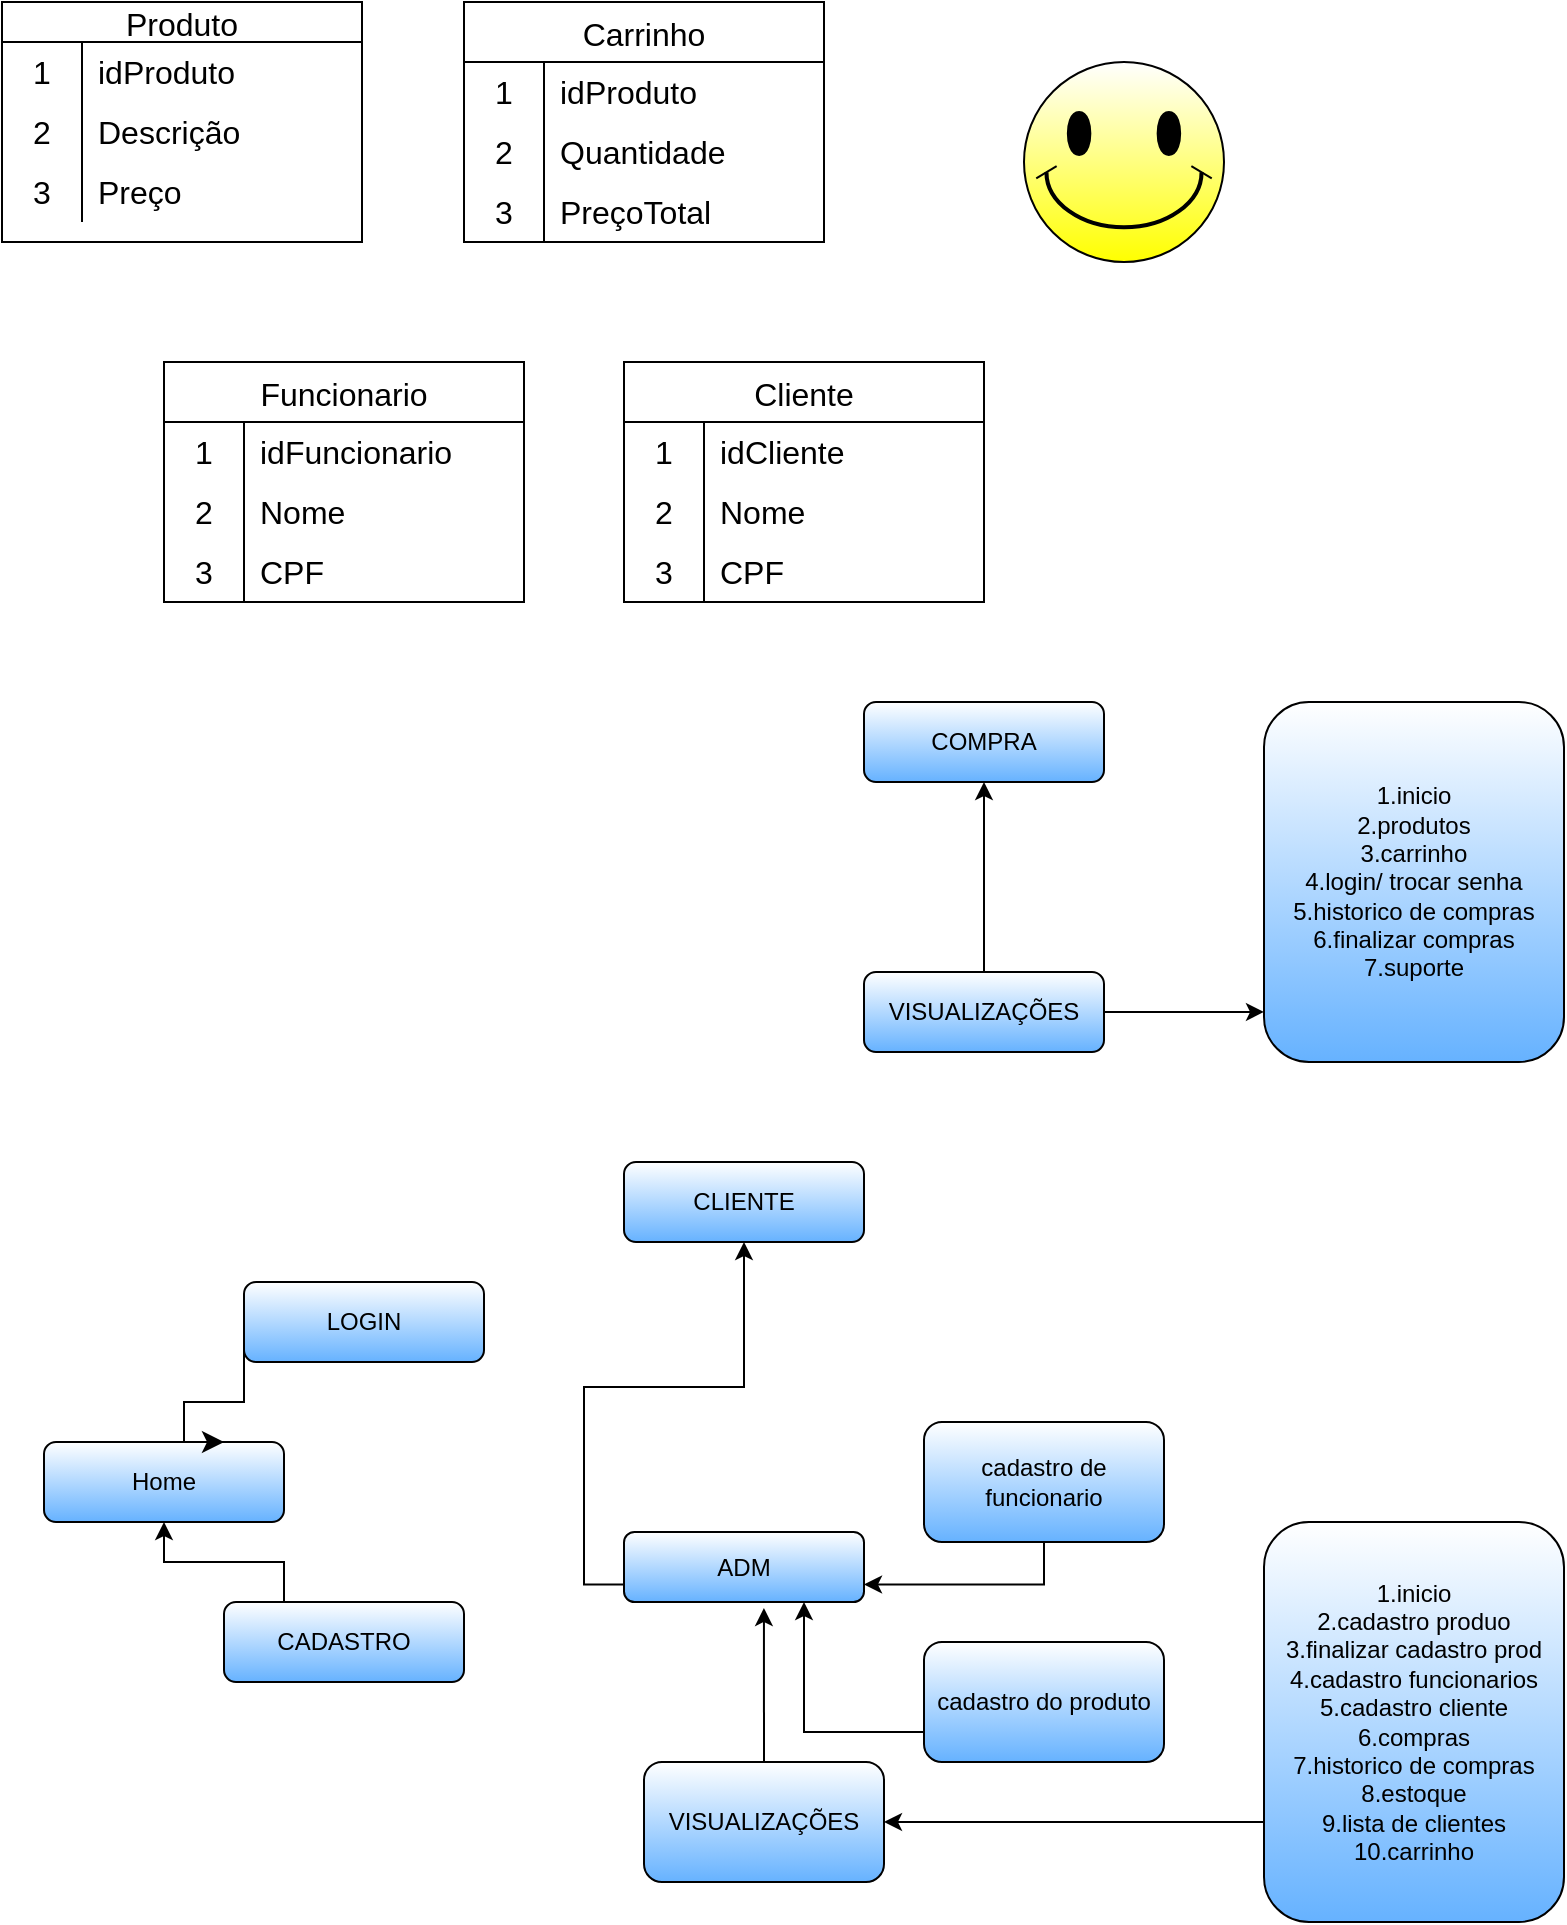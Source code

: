 <mxfile version="22.1.3" type="github">
  <diagram name="Página-1" id="G-Gl8t0qThBcZdOV5HX1">
    <mxGraphModel dx="954" dy="560" grid="1" gridSize="10" guides="1" tooltips="1" connect="1" arrows="1" fold="1" page="1" pageScale="1" pageWidth="827" pageHeight="1169" math="0" shadow="0">
      <root>
        <mxCell id="0" />
        <mxCell id="1" parent="0" />
        <mxCell id="sFsYlM6rFDfG7w3GnfDC-2" value="Produto" style="shape=table;startSize=20;container=1;collapsible=0;childLayout=tableLayout;fixedRows=1;rowLines=0;fontStyle=0;strokeColor=default;fontSize=16;" vertex="1" parent="1">
          <mxGeometry x="19" y="60" width="180" height="120" as="geometry" />
        </mxCell>
        <mxCell id="sFsYlM6rFDfG7w3GnfDC-3" value="" style="shape=tableRow;horizontal=0;startSize=0;swimlaneHead=0;swimlaneBody=0;top=0;left=0;bottom=0;right=0;collapsible=0;dropTarget=0;fillColor=none;points=[[0,0.5],[1,0.5]];portConstraint=eastwest;strokeColor=inherit;fontSize=16;" vertex="1" parent="sFsYlM6rFDfG7w3GnfDC-2">
          <mxGeometry y="20" width="180" height="30" as="geometry" />
        </mxCell>
        <mxCell id="sFsYlM6rFDfG7w3GnfDC-4" value="1" style="shape=partialRectangle;html=1;whiteSpace=wrap;connectable=0;fillColor=none;top=0;left=0;bottom=0;right=0;overflow=hidden;pointerEvents=1;strokeColor=inherit;fontSize=16;" vertex="1" parent="sFsYlM6rFDfG7w3GnfDC-3">
          <mxGeometry width="40" height="30" as="geometry">
            <mxRectangle width="40" height="30" as="alternateBounds" />
          </mxGeometry>
        </mxCell>
        <mxCell id="sFsYlM6rFDfG7w3GnfDC-5" value="idProduto" style="shape=partialRectangle;html=1;whiteSpace=wrap;connectable=0;fillColor=none;top=0;left=0;bottom=0;right=0;align=left;spacingLeft=6;overflow=hidden;strokeColor=inherit;fontSize=16;" vertex="1" parent="sFsYlM6rFDfG7w3GnfDC-3">
          <mxGeometry x="40" width="140" height="30" as="geometry">
            <mxRectangle width="140" height="30" as="alternateBounds" />
          </mxGeometry>
        </mxCell>
        <mxCell id="sFsYlM6rFDfG7w3GnfDC-6" value="" style="shape=tableRow;horizontal=0;startSize=0;swimlaneHead=0;swimlaneBody=0;top=0;left=0;bottom=0;right=0;collapsible=0;dropTarget=0;fillColor=none;points=[[0,0.5],[1,0.5]];portConstraint=eastwest;strokeColor=inherit;fontSize=16;" vertex="1" parent="sFsYlM6rFDfG7w3GnfDC-2">
          <mxGeometry y="50" width="180" height="30" as="geometry" />
        </mxCell>
        <mxCell id="sFsYlM6rFDfG7w3GnfDC-7" value="2" style="shape=partialRectangle;html=1;whiteSpace=wrap;connectable=0;fillColor=none;top=0;left=0;bottom=0;right=0;overflow=hidden;strokeColor=inherit;fontSize=16;" vertex="1" parent="sFsYlM6rFDfG7w3GnfDC-6">
          <mxGeometry width="40" height="30" as="geometry">
            <mxRectangle width="40" height="30" as="alternateBounds" />
          </mxGeometry>
        </mxCell>
        <mxCell id="sFsYlM6rFDfG7w3GnfDC-8" value="Descrição" style="shape=partialRectangle;html=1;whiteSpace=wrap;connectable=0;fillColor=none;top=0;left=0;bottom=0;right=0;align=left;spacingLeft=6;overflow=hidden;strokeColor=inherit;fontSize=16;" vertex="1" parent="sFsYlM6rFDfG7w3GnfDC-6">
          <mxGeometry x="40" width="140" height="30" as="geometry">
            <mxRectangle width="140" height="30" as="alternateBounds" />
          </mxGeometry>
        </mxCell>
        <mxCell id="sFsYlM6rFDfG7w3GnfDC-9" value="" style="shape=tableRow;horizontal=0;startSize=0;swimlaneHead=0;swimlaneBody=0;top=0;left=0;bottom=0;right=0;collapsible=0;dropTarget=0;fillColor=none;points=[[0,0.5],[1,0.5]];portConstraint=eastwest;strokeColor=inherit;fontSize=16;" vertex="1" parent="sFsYlM6rFDfG7w3GnfDC-2">
          <mxGeometry y="80" width="180" height="30" as="geometry" />
        </mxCell>
        <mxCell id="sFsYlM6rFDfG7w3GnfDC-10" value="3" style="shape=partialRectangle;html=1;whiteSpace=wrap;connectable=0;fillColor=none;top=0;left=0;bottom=0;right=0;overflow=hidden;strokeColor=inherit;fontSize=16;" vertex="1" parent="sFsYlM6rFDfG7w3GnfDC-9">
          <mxGeometry width="40" height="30" as="geometry">
            <mxRectangle width="40" height="30" as="alternateBounds" />
          </mxGeometry>
        </mxCell>
        <mxCell id="sFsYlM6rFDfG7w3GnfDC-11" value="Preço" style="shape=partialRectangle;html=1;whiteSpace=wrap;connectable=0;fillColor=none;top=0;left=0;bottom=0;right=0;align=left;spacingLeft=6;overflow=hidden;strokeColor=inherit;fontSize=16;" vertex="1" parent="sFsYlM6rFDfG7w3GnfDC-9">
          <mxGeometry x="40" width="140" height="30" as="geometry">
            <mxRectangle width="140" height="30" as="alternateBounds" />
          </mxGeometry>
        </mxCell>
        <mxCell id="sFsYlM6rFDfG7w3GnfDC-22" value="Carrinho" style="shape=table;startSize=30;container=1;collapsible=0;childLayout=tableLayout;fixedRows=1;rowLines=0;fontStyle=0;strokeColor=default;fontSize=16;" vertex="1" parent="1">
          <mxGeometry x="250" y="60" width="180" height="120" as="geometry" />
        </mxCell>
        <mxCell id="sFsYlM6rFDfG7w3GnfDC-23" value="" style="shape=tableRow;horizontal=0;startSize=0;swimlaneHead=0;swimlaneBody=0;top=0;left=0;bottom=0;right=0;collapsible=0;dropTarget=0;fillColor=none;points=[[0,0.5],[1,0.5]];portConstraint=eastwest;strokeColor=inherit;fontSize=16;" vertex="1" parent="sFsYlM6rFDfG7w3GnfDC-22">
          <mxGeometry y="30" width="180" height="30" as="geometry" />
        </mxCell>
        <mxCell id="sFsYlM6rFDfG7w3GnfDC-24" value="1" style="shape=partialRectangle;html=1;whiteSpace=wrap;connectable=0;fillColor=none;top=0;left=0;bottom=0;right=0;overflow=hidden;pointerEvents=1;strokeColor=inherit;fontSize=16;" vertex="1" parent="sFsYlM6rFDfG7w3GnfDC-23">
          <mxGeometry width="40" height="30" as="geometry">
            <mxRectangle width="40" height="30" as="alternateBounds" />
          </mxGeometry>
        </mxCell>
        <mxCell id="sFsYlM6rFDfG7w3GnfDC-25" value="idProduto" style="shape=partialRectangle;html=1;whiteSpace=wrap;connectable=0;fillColor=none;top=0;left=0;bottom=0;right=0;align=left;spacingLeft=6;overflow=hidden;strokeColor=inherit;fontSize=16;" vertex="1" parent="sFsYlM6rFDfG7w3GnfDC-23">
          <mxGeometry x="40" width="140" height="30" as="geometry">
            <mxRectangle width="140" height="30" as="alternateBounds" />
          </mxGeometry>
        </mxCell>
        <mxCell id="sFsYlM6rFDfG7w3GnfDC-26" value="" style="shape=tableRow;horizontal=0;startSize=0;swimlaneHead=0;swimlaneBody=0;top=0;left=0;bottom=0;right=0;collapsible=0;dropTarget=0;fillColor=none;points=[[0,0.5],[1,0.5]];portConstraint=eastwest;strokeColor=inherit;fontSize=16;" vertex="1" parent="sFsYlM6rFDfG7w3GnfDC-22">
          <mxGeometry y="60" width="180" height="30" as="geometry" />
        </mxCell>
        <mxCell id="sFsYlM6rFDfG7w3GnfDC-27" value="2" style="shape=partialRectangle;html=1;whiteSpace=wrap;connectable=0;fillColor=none;top=0;left=0;bottom=0;right=0;overflow=hidden;strokeColor=inherit;fontSize=16;" vertex="1" parent="sFsYlM6rFDfG7w3GnfDC-26">
          <mxGeometry width="40" height="30" as="geometry">
            <mxRectangle width="40" height="30" as="alternateBounds" />
          </mxGeometry>
        </mxCell>
        <mxCell id="sFsYlM6rFDfG7w3GnfDC-28" value="Quantidade" style="shape=partialRectangle;html=1;whiteSpace=wrap;connectable=0;fillColor=none;top=0;left=0;bottom=0;right=0;align=left;spacingLeft=6;overflow=hidden;strokeColor=inherit;fontSize=16;" vertex="1" parent="sFsYlM6rFDfG7w3GnfDC-26">
          <mxGeometry x="40" width="140" height="30" as="geometry">
            <mxRectangle width="140" height="30" as="alternateBounds" />
          </mxGeometry>
        </mxCell>
        <mxCell id="sFsYlM6rFDfG7w3GnfDC-29" value="" style="shape=tableRow;horizontal=0;startSize=0;swimlaneHead=0;swimlaneBody=0;top=0;left=0;bottom=0;right=0;collapsible=0;dropTarget=0;fillColor=none;points=[[0,0.5],[1,0.5]];portConstraint=eastwest;strokeColor=inherit;fontSize=16;" vertex="1" parent="sFsYlM6rFDfG7w3GnfDC-22">
          <mxGeometry y="90" width="180" height="30" as="geometry" />
        </mxCell>
        <mxCell id="sFsYlM6rFDfG7w3GnfDC-30" value="3" style="shape=partialRectangle;html=1;whiteSpace=wrap;connectable=0;fillColor=none;top=0;left=0;bottom=0;right=0;overflow=hidden;strokeColor=inherit;fontSize=16;" vertex="1" parent="sFsYlM6rFDfG7w3GnfDC-29">
          <mxGeometry width="40" height="30" as="geometry">
            <mxRectangle width="40" height="30" as="alternateBounds" />
          </mxGeometry>
        </mxCell>
        <mxCell id="sFsYlM6rFDfG7w3GnfDC-31" value="PreçoTotal" style="shape=partialRectangle;html=1;whiteSpace=wrap;connectable=0;fillColor=none;top=0;left=0;bottom=0;right=0;align=left;spacingLeft=6;overflow=hidden;strokeColor=inherit;fontSize=16;" vertex="1" parent="sFsYlM6rFDfG7w3GnfDC-29">
          <mxGeometry x="40" width="140" height="30" as="geometry">
            <mxRectangle width="140" height="30" as="alternateBounds" />
          </mxGeometry>
        </mxCell>
        <mxCell id="sFsYlM6rFDfG7w3GnfDC-32" value="Funcionario" style="shape=table;startSize=30;container=1;collapsible=0;childLayout=tableLayout;fixedRows=1;rowLines=0;fontStyle=0;strokeColor=default;fontSize=16;" vertex="1" parent="1">
          <mxGeometry x="100" y="240" width="180" height="120" as="geometry" />
        </mxCell>
        <mxCell id="sFsYlM6rFDfG7w3GnfDC-33" value="" style="shape=tableRow;horizontal=0;startSize=0;swimlaneHead=0;swimlaneBody=0;top=0;left=0;bottom=0;right=0;collapsible=0;dropTarget=0;fillColor=none;points=[[0,0.5],[1,0.5]];portConstraint=eastwest;strokeColor=inherit;fontSize=16;" vertex="1" parent="sFsYlM6rFDfG7w3GnfDC-32">
          <mxGeometry y="30" width="180" height="30" as="geometry" />
        </mxCell>
        <mxCell id="sFsYlM6rFDfG7w3GnfDC-34" value="1" style="shape=partialRectangle;html=1;whiteSpace=wrap;connectable=0;fillColor=none;top=0;left=0;bottom=0;right=0;overflow=hidden;pointerEvents=1;strokeColor=inherit;fontSize=16;" vertex="1" parent="sFsYlM6rFDfG7w3GnfDC-33">
          <mxGeometry width="40" height="30" as="geometry">
            <mxRectangle width="40" height="30" as="alternateBounds" />
          </mxGeometry>
        </mxCell>
        <mxCell id="sFsYlM6rFDfG7w3GnfDC-35" value="idFuncionario" style="shape=partialRectangle;html=1;whiteSpace=wrap;connectable=0;fillColor=none;top=0;left=0;bottom=0;right=0;align=left;spacingLeft=6;overflow=hidden;strokeColor=inherit;fontSize=16;" vertex="1" parent="sFsYlM6rFDfG7w3GnfDC-33">
          <mxGeometry x="40" width="140" height="30" as="geometry">
            <mxRectangle width="140" height="30" as="alternateBounds" />
          </mxGeometry>
        </mxCell>
        <mxCell id="sFsYlM6rFDfG7w3GnfDC-36" value="" style="shape=tableRow;horizontal=0;startSize=0;swimlaneHead=0;swimlaneBody=0;top=0;left=0;bottom=0;right=0;collapsible=0;dropTarget=0;fillColor=none;points=[[0,0.5],[1,0.5]];portConstraint=eastwest;strokeColor=inherit;fontSize=16;" vertex="1" parent="sFsYlM6rFDfG7w3GnfDC-32">
          <mxGeometry y="60" width="180" height="30" as="geometry" />
        </mxCell>
        <mxCell id="sFsYlM6rFDfG7w3GnfDC-37" value="2" style="shape=partialRectangle;html=1;whiteSpace=wrap;connectable=0;fillColor=none;top=0;left=0;bottom=0;right=0;overflow=hidden;strokeColor=inherit;fontSize=16;" vertex="1" parent="sFsYlM6rFDfG7w3GnfDC-36">
          <mxGeometry width="40" height="30" as="geometry">
            <mxRectangle width="40" height="30" as="alternateBounds" />
          </mxGeometry>
        </mxCell>
        <mxCell id="sFsYlM6rFDfG7w3GnfDC-38" value="Nome" style="shape=partialRectangle;html=1;whiteSpace=wrap;connectable=0;fillColor=none;top=0;left=0;bottom=0;right=0;align=left;spacingLeft=6;overflow=hidden;strokeColor=inherit;fontSize=16;" vertex="1" parent="sFsYlM6rFDfG7w3GnfDC-36">
          <mxGeometry x="40" width="140" height="30" as="geometry">
            <mxRectangle width="140" height="30" as="alternateBounds" />
          </mxGeometry>
        </mxCell>
        <mxCell id="sFsYlM6rFDfG7w3GnfDC-39" value="" style="shape=tableRow;horizontal=0;startSize=0;swimlaneHead=0;swimlaneBody=0;top=0;left=0;bottom=0;right=0;collapsible=0;dropTarget=0;fillColor=none;points=[[0,0.5],[1,0.5]];portConstraint=eastwest;strokeColor=inherit;fontSize=16;" vertex="1" parent="sFsYlM6rFDfG7w3GnfDC-32">
          <mxGeometry y="90" width="180" height="30" as="geometry" />
        </mxCell>
        <mxCell id="sFsYlM6rFDfG7w3GnfDC-40" value="3" style="shape=partialRectangle;html=1;whiteSpace=wrap;connectable=0;fillColor=none;top=0;left=0;bottom=0;right=0;overflow=hidden;strokeColor=inherit;fontSize=16;" vertex="1" parent="sFsYlM6rFDfG7w3GnfDC-39">
          <mxGeometry width="40" height="30" as="geometry">
            <mxRectangle width="40" height="30" as="alternateBounds" />
          </mxGeometry>
        </mxCell>
        <mxCell id="sFsYlM6rFDfG7w3GnfDC-41" value="CPF" style="shape=partialRectangle;html=1;whiteSpace=wrap;connectable=0;fillColor=none;top=0;left=0;bottom=0;right=0;align=left;spacingLeft=6;overflow=hidden;strokeColor=inherit;fontSize=16;" vertex="1" parent="sFsYlM6rFDfG7w3GnfDC-39">
          <mxGeometry x="40" width="140" height="30" as="geometry">
            <mxRectangle width="140" height="30" as="alternateBounds" />
          </mxGeometry>
        </mxCell>
        <mxCell id="sFsYlM6rFDfG7w3GnfDC-42" value="Cliente" style="shape=table;startSize=30;container=1;collapsible=0;childLayout=tableLayout;fixedRows=1;rowLines=0;fontStyle=0;strokeColor=default;fontSize=16;" vertex="1" parent="1">
          <mxGeometry x="330" y="240" width="180" height="120" as="geometry" />
        </mxCell>
        <mxCell id="sFsYlM6rFDfG7w3GnfDC-43" value="" style="shape=tableRow;horizontal=0;startSize=0;swimlaneHead=0;swimlaneBody=0;top=0;left=0;bottom=0;right=0;collapsible=0;dropTarget=0;fillColor=none;points=[[0,0.5],[1,0.5]];portConstraint=eastwest;strokeColor=inherit;fontSize=16;" vertex="1" parent="sFsYlM6rFDfG7w3GnfDC-42">
          <mxGeometry y="30" width="180" height="30" as="geometry" />
        </mxCell>
        <mxCell id="sFsYlM6rFDfG7w3GnfDC-44" value="1" style="shape=partialRectangle;html=1;whiteSpace=wrap;connectable=0;fillColor=none;top=0;left=0;bottom=0;right=0;overflow=hidden;pointerEvents=1;strokeColor=inherit;fontSize=16;" vertex="1" parent="sFsYlM6rFDfG7w3GnfDC-43">
          <mxGeometry width="40" height="30" as="geometry">
            <mxRectangle width="40" height="30" as="alternateBounds" />
          </mxGeometry>
        </mxCell>
        <mxCell id="sFsYlM6rFDfG7w3GnfDC-45" value="idCliente" style="shape=partialRectangle;html=1;whiteSpace=wrap;connectable=0;fillColor=none;top=0;left=0;bottom=0;right=0;align=left;spacingLeft=6;overflow=hidden;strokeColor=inherit;fontSize=16;" vertex="1" parent="sFsYlM6rFDfG7w3GnfDC-43">
          <mxGeometry x="40" width="140" height="30" as="geometry">
            <mxRectangle width="140" height="30" as="alternateBounds" />
          </mxGeometry>
        </mxCell>
        <mxCell id="sFsYlM6rFDfG7w3GnfDC-46" value="" style="shape=tableRow;horizontal=0;startSize=0;swimlaneHead=0;swimlaneBody=0;top=0;left=0;bottom=0;right=0;collapsible=0;dropTarget=0;fillColor=none;points=[[0,0.5],[1,0.5]];portConstraint=eastwest;strokeColor=inherit;fontSize=16;" vertex="1" parent="sFsYlM6rFDfG7w3GnfDC-42">
          <mxGeometry y="60" width="180" height="30" as="geometry" />
        </mxCell>
        <mxCell id="sFsYlM6rFDfG7w3GnfDC-47" value="2" style="shape=partialRectangle;html=1;whiteSpace=wrap;connectable=0;fillColor=none;top=0;left=0;bottom=0;right=0;overflow=hidden;strokeColor=inherit;fontSize=16;" vertex="1" parent="sFsYlM6rFDfG7w3GnfDC-46">
          <mxGeometry width="40" height="30" as="geometry">
            <mxRectangle width="40" height="30" as="alternateBounds" />
          </mxGeometry>
        </mxCell>
        <mxCell id="sFsYlM6rFDfG7w3GnfDC-48" value="Nome" style="shape=partialRectangle;html=1;whiteSpace=wrap;connectable=0;fillColor=none;top=0;left=0;bottom=0;right=0;align=left;spacingLeft=6;overflow=hidden;strokeColor=inherit;fontSize=16;" vertex="1" parent="sFsYlM6rFDfG7w3GnfDC-46">
          <mxGeometry x="40" width="140" height="30" as="geometry">
            <mxRectangle width="140" height="30" as="alternateBounds" />
          </mxGeometry>
        </mxCell>
        <mxCell id="sFsYlM6rFDfG7w3GnfDC-49" value="" style="shape=tableRow;horizontal=0;startSize=0;swimlaneHead=0;swimlaneBody=0;top=0;left=0;bottom=0;right=0;collapsible=0;dropTarget=0;fillColor=none;points=[[0,0.5],[1,0.5]];portConstraint=eastwest;strokeColor=inherit;fontSize=16;" vertex="1" parent="sFsYlM6rFDfG7w3GnfDC-42">
          <mxGeometry y="90" width="180" height="30" as="geometry" />
        </mxCell>
        <mxCell id="sFsYlM6rFDfG7w3GnfDC-50" value="3" style="shape=partialRectangle;html=1;whiteSpace=wrap;connectable=0;fillColor=none;top=0;left=0;bottom=0;right=0;overflow=hidden;strokeColor=inherit;fontSize=16;" vertex="1" parent="sFsYlM6rFDfG7w3GnfDC-49">
          <mxGeometry width="40" height="30" as="geometry">
            <mxRectangle width="40" height="30" as="alternateBounds" />
          </mxGeometry>
        </mxCell>
        <mxCell id="sFsYlM6rFDfG7w3GnfDC-51" value="CPF" style="shape=partialRectangle;html=1;whiteSpace=wrap;connectable=0;fillColor=none;top=0;left=0;bottom=0;right=0;align=left;spacingLeft=6;overflow=hidden;strokeColor=inherit;fontSize=16;" vertex="1" parent="sFsYlM6rFDfG7w3GnfDC-49">
          <mxGeometry x="40" width="140" height="30" as="geometry">
            <mxRectangle width="140" height="30" as="alternateBounds" />
          </mxGeometry>
        </mxCell>
        <mxCell id="sFsYlM6rFDfG7w3GnfDC-56" value="" style="verticalLabelPosition=bottom;verticalAlign=top;html=1;shape=mxgraph.basic.smiley;fillColor=default;strokeColor=#000000;gradientColor=#FFFF00;" vertex="1" parent="1">
          <mxGeometry x="530" y="90" width="100" height="100" as="geometry" />
        </mxCell>
        <mxCell id="sFsYlM6rFDfG7w3GnfDC-99" value="Home" style="rounded=1;whiteSpace=wrap;html=1;gradientColor=#66B2FF;" vertex="1" parent="1">
          <mxGeometry x="40" y="780" width="120" height="40" as="geometry" />
        </mxCell>
        <mxCell id="sFsYlM6rFDfG7w3GnfDC-100" value="LOGIN" style="rounded=1;whiteSpace=wrap;html=1;gradientColor=#66B2FF;" vertex="1" parent="1">
          <mxGeometry x="140" y="700" width="120" height="40" as="geometry" />
        </mxCell>
        <mxCell id="sFsYlM6rFDfG7w3GnfDC-109" style="edgeStyle=orthogonalEdgeStyle;rounded=0;orthogonalLoop=1;jettySize=auto;html=1;exitX=0.25;exitY=0;exitDx=0;exitDy=0;" edge="1" parent="1" source="sFsYlM6rFDfG7w3GnfDC-101" target="sFsYlM6rFDfG7w3GnfDC-99">
          <mxGeometry relative="1" as="geometry" />
        </mxCell>
        <mxCell id="sFsYlM6rFDfG7w3GnfDC-101" value="CADASTRO" style="rounded=1;whiteSpace=wrap;html=1;gradientColor=#66B2FF;" vertex="1" parent="1">
          <mxGeometry x="130" y="860" width="120" height="40" as="geometry" />
        </mxCell>
        <mxCell id="sFsYlM6rFDfG7w3GnfDC-103" value="CLIENTE" style="rounded=1;whiteSpace=wrap;html=1;gradientColor=#66B2FF;" vertex="1" parent="1">
          <mxGeometry x="330" y="640" width="120" height="40" as="geometry" />
        </mxCell>
        <mxCell id="sFsYlM6rFDfG7w3GnfDC-116" style="edgeStyle=orthogonalEdgeStyle;rounded=0;orthogonalLoop=1;jettySize=auto;html=1;exitX=0;exitY=0.75;exitDx=0;exitDy=0;" edge="1" parent="1" source="sFsYlM6rFDfG7w3GnfDC-104" target="sFsYlM6rFDfG7w3GnfDC-103">
          <mxGeometry relative="1" as="geometry" />
        </mxCell>
        <mxCell id="sFsYlM6rFDfG7w3GnfDC-104" value="ADM" style="rounded=1;whiteSpace=wrap;html=1;gradientColor=#66B2FF;" vertex="1" parent="1">
          <mxGeometry x="330" y="825" width="120" height="35" as="geometry" />
        </mxCell>
        <mxCell id="sFsYlM6rFDfG7w3GnfDC-123" style="edgeStyle=orthogonalEdgeStyle;rounded=0;orthogonalLoop=1;jettySize=auto;html=1;exitX=0;exitY=0.75;exitDx=0;exitDy=0;entryX=0.75;entryY=1;entryDx=0;entryDy=0;" edge="1" parent="1" source="sFsYlM6rFDfG7w3GnfDC-105" target="sFsYlM6rFDfG7w3GnfDC-104">
          <mxGeometry relative="1" as="geometry" />
        </mxCell>
        <mxCell id="sFsYlM6rFDfG7w3GnfDC-105" value="cadastro do produto" style="rounded=1;whiteSpace=wrap;html=1;gradientColor=#66B2FF;" vertex="1" parent="1">
          <mxGeometry x="480" y="880" width="120" height="60" as="geometry" />
        </mxCell>
        <mxCell id="sFsYlM6rFDfG7w3GnfDC-120" style="edgeStyle=orthogonalEdgeStyle;rounded=0;orthogonalLoop=1;jettySize=auto;html=1;exitX=0.5;exitY=1;exitDx=0;exitDy=0;entryX=1;entryY=0.75;entryDx=0;entryDy=0;" edge="1" parent="1" source="sFsYlM6rFDfG7w3GnfDC-106" target="sFsYlM6rFDfG7w3GnfDC-104">
          <mxGeometry relative="1" as="geometry" />
        </mxCell>
        <mxCell id="sFsYlM6rFDfG7w3GnfDC-106" value="cadastro de funcionario" style="rounded=1;whiteSpace=wrap;html=1;gradientColor=#66B2FF;" vertex="1" parent="1">
          <mxGeometry x="480" y="770" width="120" height="60" as="geometry" />
        </mxCell>
        <mxCell id="sFsYlM6rFDfG7w3GnfDC-107" value="VISUALIZAÇÕES" style="rounded=1;whiteSpace=wrap;html=1;gradientColor=#66B2FF;" vertex="1" parent="1">
          <mxGeometry x="340" y="940" width="120" height="60" as="geometry" />
        </mxCell>
        <mxCell id="sFsYlM6rFDfG7w3GnfDC-110" value="" style="edgeStyle=segmentEdgeStyle;endArrow=classic;html=1;curved=0;rounded=0;endSize=8;startSize=8;sourcePerimeterSpacing=0;targetPerimeterSpacing=0;entryX=0.75;entryY=0;entryDx=0;entryDy=0;" edge="1" parent="1" target="sFsYlM6rFDfG7w3GnfDC-99">
          <mxGeometry width="100" relative="1" as="geometry">
            <mxPoint x="140" y="720" as="sourcePoint" />
            <mxPoint x="190" y="770" as="targetPoint" />
            <Array as="points">
              <mxPoint x="140" y="760" />
              <mxPoint x="110" y="760" />
              <mxPoint x="110" y="780" />
            </Array>
          </mxGeometry>
        </mxCell>
        <mxCell id="sFsYlM6rFDfG7w3GnfDC-121" style="edgeStyle=orthogonalEdgeStyle;rounded=0;orthogonalLoop=1;jettySize=auto;html=1;exitX=0.5;exitY=0;exitDx=0;exitDy=0;entryX=0.583;entryY=1.086;entryDx=0;entryDy=0;entryPerimeter=0;" edge="1" parent="1" source="sFsYlM6rFDfG7w3GnfDC-107" target="sFsYlM6rFDfG7w3GnfDC-104">
          <mxGeometry relative="1" as="geometry" />
        </mxCell>
        <mxCell id="sFsYlM6rFDfG7w3GnfDC-125" style="edgeStyle=orthogonalEdgeStyle;rounded=0;orthogonalLoop=1;jettySize=auto;html=1;exitX=0;exitY=0.75;exitDx=0;exitDy=0;" edge="1" parent="1" source="sFsYlM6rFDfG7w3GnfDC-124" target="sFsYlM6rFDfG7w3GnfDC-107">
          <mxGeometry relative="1" as="geometry" />
        </mxCell>
        <mxCell id="sFsYlM6rFDfG7w3GnfDC-124" value="&lt;div&gt;1.inicio&lt;/div&gt;&lt;div&gt;2.cadastro produo&lt;/div&gt;&lt;div&gt;3.finalizar cadastro prod&lt;/div&gt;&lt;div&gt;4.cadastro funcionarios&lt;/div&gt;&lt;div&gt;5.cadastro cliente&lt;/div&gt;&lt;div&gt;6.compras&lt;/div&gt;&lt;div&gt;7.historico de compras 8.estoque&lt;/div&gt;&lt;div&gt;9.lista de clientes&lt;/div&gt;&lt;div&gt;10.carrinho&lt;br&gt;&lt;/div&gt;" style="rounded=1;whiteSpace=wrap;html=1;gradientColor=#66B2FF;" vertex="1" parent="1">
          <mxGeometry x="650" y="820" width="150" height="200" as="geometry" />
        </mxCell>
        <mxCell id="sFsYlM6rFDfG7w3GnfDC-126" value="&lt;div&gt;1.inicio&lt;/div&gt;&lt;div&gt;2.produtos&lt;/div&gt;&lt;div&gt;3.carrinho&lt;/div&gt;&lt;div&gt;4.login/ trocar senha&lt;/div&gt;&lt;div&gt;5.historico de compras&lt;/div&gt;&lt;div&gt;6.finalizar compras&lt;/div&gt;&lt;div&gt;7.suporte&lt;br&gt;&lt;/div&gt;" style="rounded=1;whiteSpace=wrap;html=1;gradientColor=#66B2FF;" vertex="1" parent="1">
          <mxGeometry x="650" y="410" width="150" height="180" as="geometry" />
        </mxCell>
        <mxCell id="sFsYlM6rFDfG7w3GnfDC-132" style="edgeStyle=orthogonalEdgeStyle;rounded=0;orthogonalLoop=1;jettySize=auto;html=1;exitX=0.5;exitY=0;exitDx=0;exitDy=0;entryX=0.5;entryY=1;entryDx=0;entryDy=0;" edge="1" parent="1" source="sFsYlM6rFDfG7w3GnfDC-127" target="sFsYlM6rFDfG7w3GnfDC-128">
          <mxGeometry relative="1" as="geometry" />
        </mxCell>
        <mxCell id="sFsYlM6rFDfG7w3GnfDC-127" value="VISUALIZAÇÕES " style="rounded=1;whiteSpace=wrap;html=1;gradientColor=#66B2FF;" vertex="1" parent="1">
          <mxGeometry x="450" y="545" width="120" height="40" as="geometry" />
        </mxCell>
        <mxCell id="sFsYlM6rFDfG7w3GnfDC-128" value="COMPRA" style="rounded=1;whiteSpace=wrap;html=1;gradientColor=#66B2FF;" vertex="1" parent="1">
          <mxGeometry x="450" y="410" width="120" height="40" as="geometry" />
        </mxCell>
        <mxCell id="sFsYlM6rFDfG7w3GnfDC-130" style="edgeStyle=orthogonalEdgeStyle;rounded=0;orthogonalLoop=1;jettySize=auto;html=1;exitX=1;exitY=0.5;exitDx=0;exitDy=0;entryX=0;entryY=0.861;entryDx=0;entryDy=0;entryPerimeter=0;" edge="1" parent="1" source="sFsYlM6rFDfG7w3GnfDC-127" target="sFsYlM6rFDfG7w3GnfDC-126">
          <mxGeometry relative="1" as="geometry" />
        </mxCell>
      </root>
    </mxGraphModel>
  </diagram>
</mxfile>

